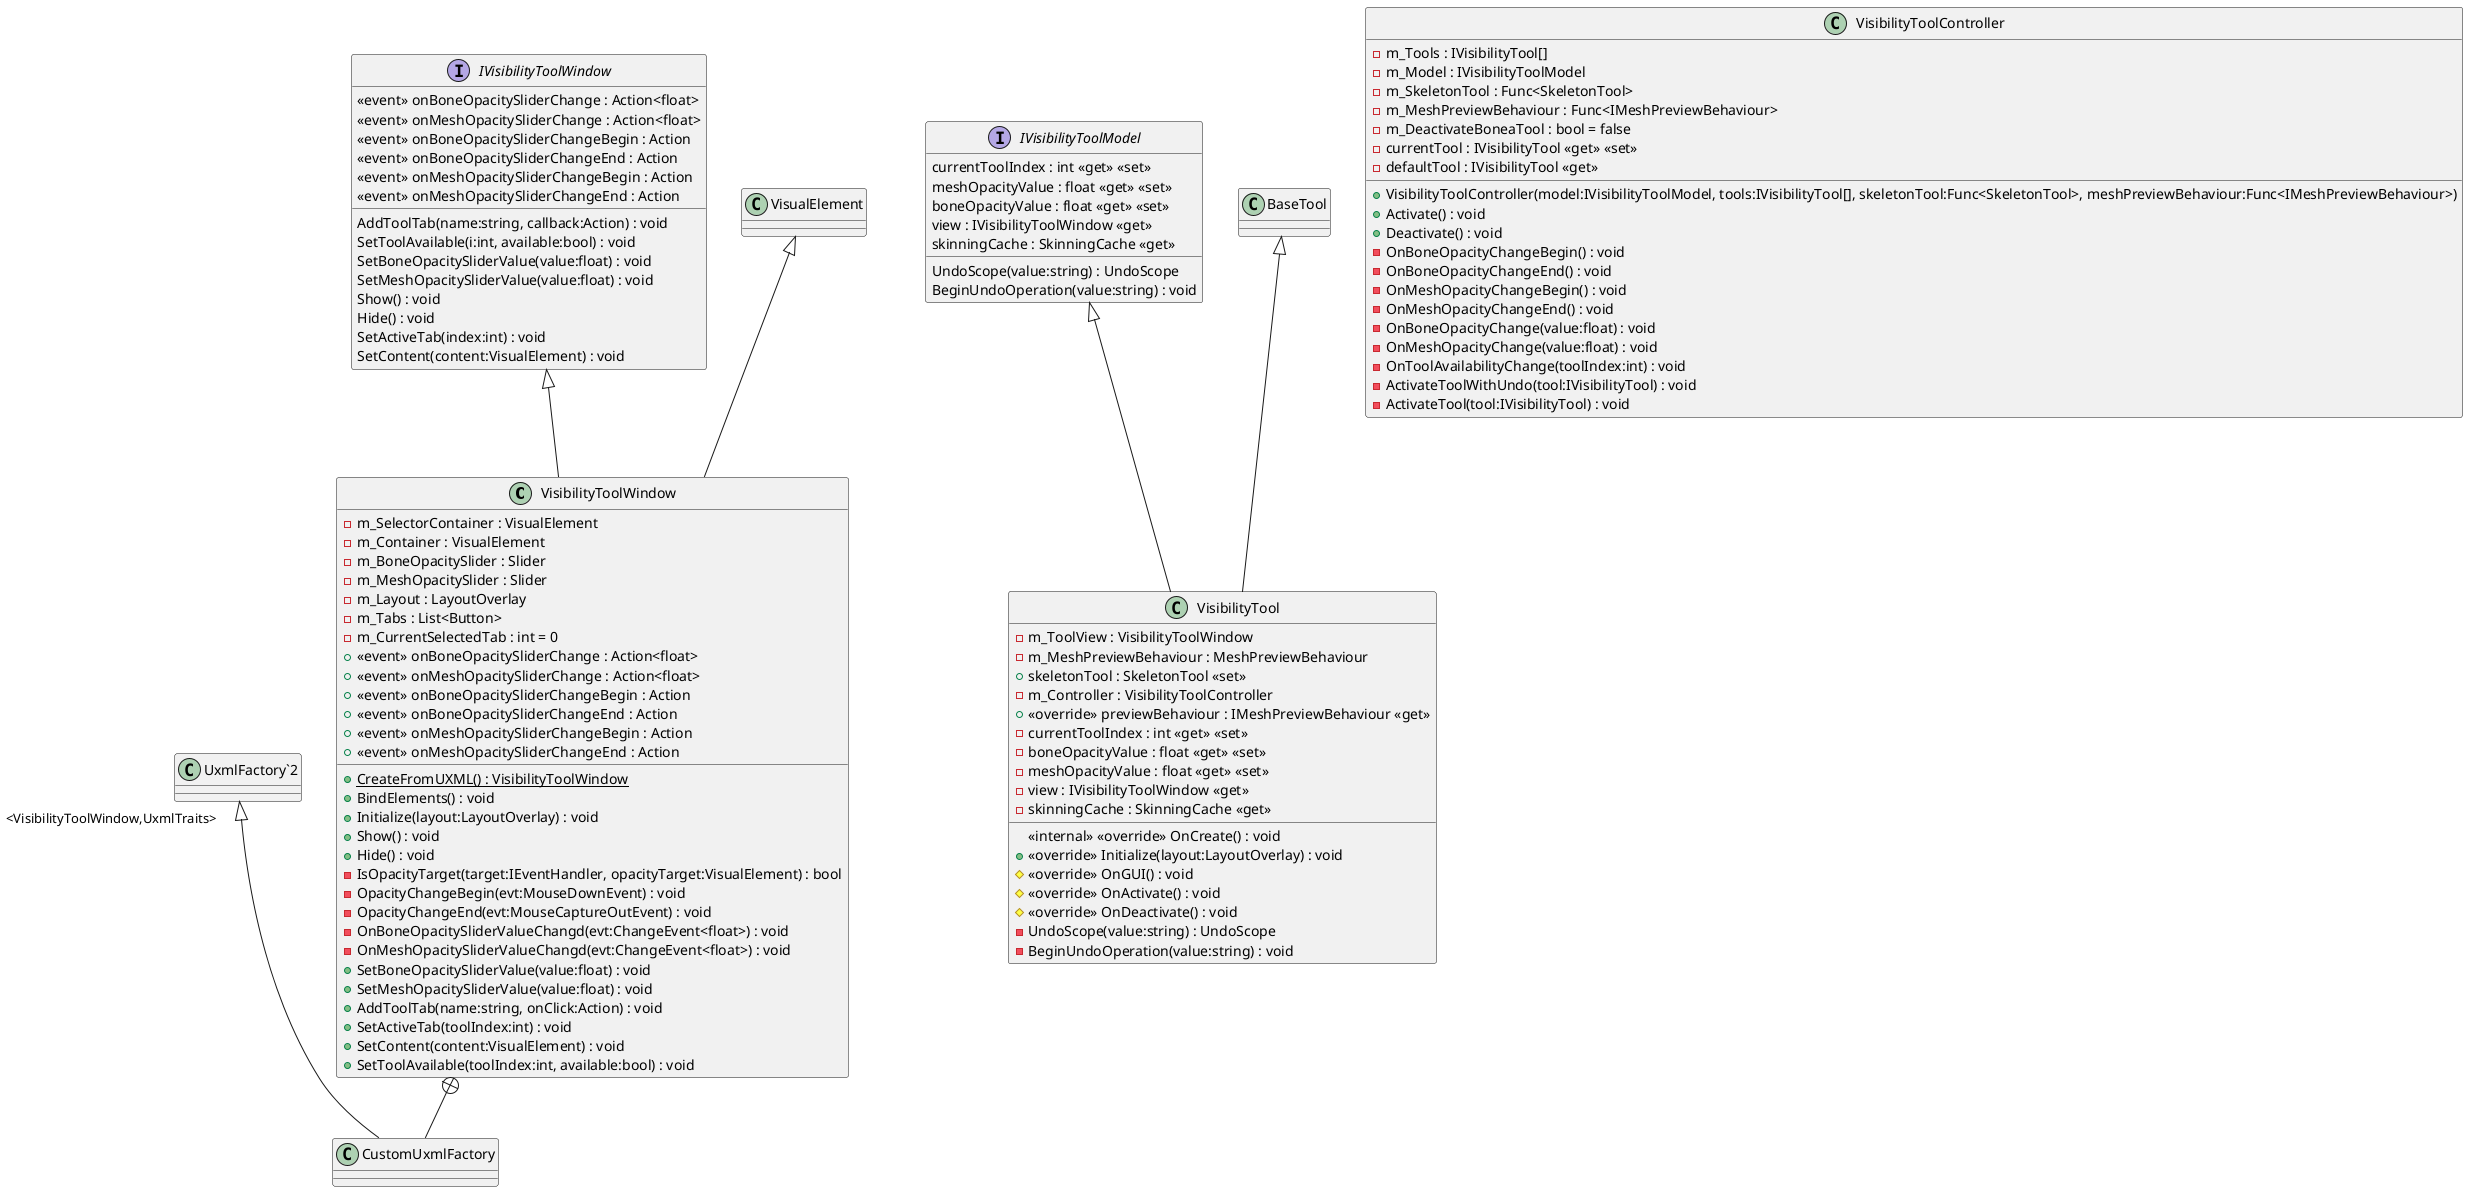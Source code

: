 @startuml
class VisibilityToolWindow {
    - m_SelectorContainer : VisualElement
    - m_Container : VisualElement
    - m_BoneOpacitySlider : Slider
    - m_MeshOpacitySlider : Slider
    - m_Layout : LayoutOverlay
    - m_Tabs : List<Button>
    - m_CurrentSelectedTab : int = 0
    +  <<event>> onBoneOpacitySliderChange : Action<float> 
    +  <<event>> onMeshOpacitySliderChange : Action<float> 
    +  <<event>> onBoneOpacitySliderChangeBegin : Action 
    +  <<event>> onBoneOpacitySliderChangeEnd : Action 
    +  <<event>> onMeshOpacitySliderChangeBegin : Action 
    +  <<event>> onMeshOpacitySliderChangeEnd : Action 
    + {static} CreateFromUXML() : VisibilityToolWindow
    + BindElements() : void
    + Initialize(layout:LayoutOverlay) : void
    + Show() : void
    + Hide() : void
    - IsOpacityTarget(target:IEventHandler, opacityTarget:VisualElement) : bool
    - OpacityChangeBegin(evt:MouseDownEvent) : void
    - OpacityChangeEnd(evt:MouseCaptureOutEvent) : void
    - OnBoneOpacitySliderValueChangd(evt:ChangeEvent<float>) : void
    - OnMeshOpacitySliderValueChangd(evt:ChangeEvent<float>) : void
    + SetBoneOpacitySliderValue(value:float) : void
    + SetMeshOpacitySliderValue(value:float) : void
    + AddToolTab(name:string, onClick:Action) : void
    + SetActiveTab(toolIndex:int) : void
    + SetContent(content:VisualElement) : void
    + SetToolAvailable(toolIndex:int, available:bool) : void
}
class VisibilityTool {
    - m_ToolView : VisibilityToolWindow
    - m_MeshPreviewBehaviour : MeshPreviewBehaviour
    + skeletonTool : SkeletonTool <<set>>
    - m_Controller : VisibilityToolController
    <<internal>> <<override>> OnCreate() : void
    + <<override>> previewBehaviour : IMeshPreviewBehaviour <<get>>
    + <<override>> Initialize(layout:LayoutOverlay) : void
    # <<override>> OnGUI() : void
    # <<override>> OnActivate() : void
    # <<override>> OnDeactivate() : void
    - currentToolIndex : int <<get>> <<set>>
    - boneOpacityValue : float <<get>> <<set>>
    - meshOpacityValue : float <<get>> <<set>>
    - UndoScope(value:string) : UndoScope
    - BeginUndoOperation(value:string) : void
    - view : IVisibilityToolWindow <<get>>
    - skinningCache : SkinningCache <<get>>
}
interface IVisibilityToolModel {
    currentToolIndex : int <<get>> <<set>>
    meshOpacityValue : float <<get>> <<set>>
    boneOpacityValue : float <<get>> <<set>>
    UndoScope(value:string) : UndoScope
    BeginUndoOperation(value:string) : void
    view : IVisibilityToolWindow <<get>>
    skinningCache : SkinningCache <<get>>
}
interface IVisibilityToolWindow {
    AddToolTab(name:string, callback:Action) : void
    SetToolAvailable(i:int, available:bool) : void
    SetBoneOpacitySliderValue(value:float) : void
    SetMeshOpacitySliderValue(value:float) : void
     <<event>> onBoneOpacitySliderChange : Action<float> 
     <<event>> onMeshOpacitySliderChange : Action<float> 
     <<event>> onBoneOpacitySliderChangeBegin : Action 
     <<event>> onBoneOpacitySliderChangeEnd : Action 
     <<event>> onMeshOpacitySliderChangeBegin : Action 
     <<event>> onMeshOpacitySliderChangeEnd : Action 
    Show() : void
    Hide() : void
    SetActiveTab(index:int) : void
    SetContent(content:VisualElement) : void
}
class VisibilityToolController {
    - m_Tools : IVisibilityTool[]
    - m_Model : IVisibilityToolModel
    - m_SkeletonTool : Func<SkeletonTool>
    - m_MeshPreviewBehaviour : Func<IMeshPreviewBehaviour>
    - m_DeactivateBoneaTool : bool = false
    - currentTool : IVisibilityTool <<get>> <<set>>
    - defaultTool : IVisibilityTool <<get>>
    + VisibilityToolController(model:IVisibilityToolModel, tools:IVisibilityTool[], skeletonTool:Func<SkeletonTool>, meshPreviewBehaviour:Func<IMeshPreviewBehaviour>)
    + Activate() : void
    + Deactivate() : void
    - OnBoneOpacityChangeBegin() : void
    - OnBoneOpacityChangeEnd() : void
    - OnMeshOpacityChangeBegin() : void
    - OnMeshOpacityChangeEnd() : void
    - OnBoneOpacityChange(value:float) : void
    - OnMeshOpacityChange(value:float) : void
    - OnToolAvailabilityChange(toolIndex:int) : void
    - ActivateToolWithUndo(tool:IVisibilityTool) : void
    - ActivateTool(tool:IVisibilityTool) : void
}
class CustomUxmlFactory {
}
VisualElement <|-- VisibilityToolWindow
IVisibilityToolWindow <|-- VisibilityToolWindow
BaseTool <|-- VisibilityTool
IVisibilityToolModel <|-- VisibilityTool
VisibilityToolWindow +-- CustomUxmlFactory
"UxmlFactory`2" "<VisibilityToolWindow,UxmlTraits>" <|-- CustomUxmlFactory
@enduml
